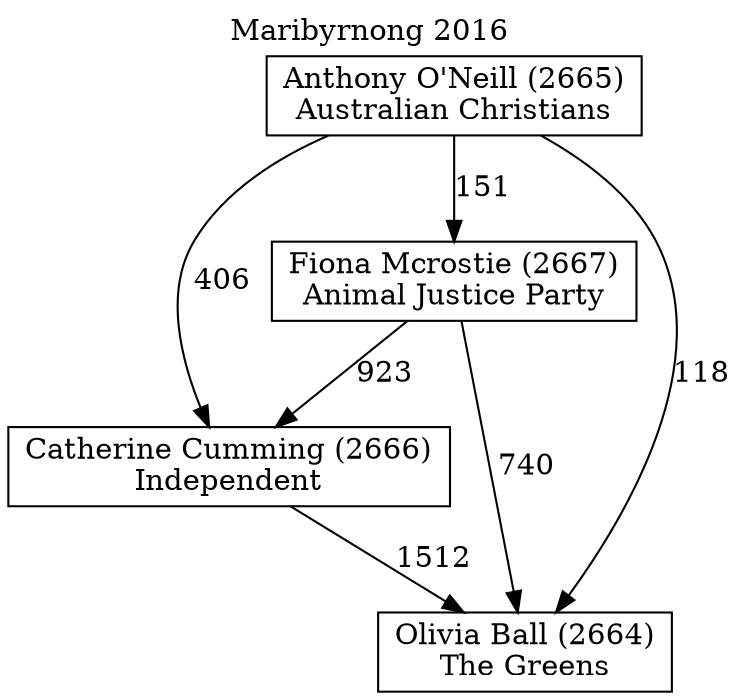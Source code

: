// House preference flow
digraph "Olivia Ball (2664)_Maribyrnong_2016" {
	graph [label="Maribyrnong 2016" labelloc=t mclimit=10]
	node [shape=box]
	"Catherine Cumming (2666)" [label="Catherine Cumming (2666)
Independent"]
	"Anthony O'Neill (2665)" [label="Anthony O'Neill (2665)
Australian Christians"]
	"Fiona Mcrostie (2667)" [label="Fiona Mcrostie (2667)
Animal Justice Party"]
	"Olivia Ball (2664)" [label="Olivia Ball (2664)
The Greens"]
	"Anthony O'Neill (2665)" -> "Catherine Cumming (2666)" [label=406]
	"Anthony O'Neill (2665)" -> "Olivia Ball (2664)" [label=118]
	"Anthony O'Neill (2665)" -> "Fiona Mcrostie (2667)" [label=151]
	"Catherine Cumming (2666)" -> "Olivia Ball (2664)" [label=1512]
	"Fiona Mcrostie (2667)" -> "Olivia Ball (2664)" [label=740]
	"Fiona Mcrostie (2667)" -> "Catherine Cumming (2666)" [label=923]
}
